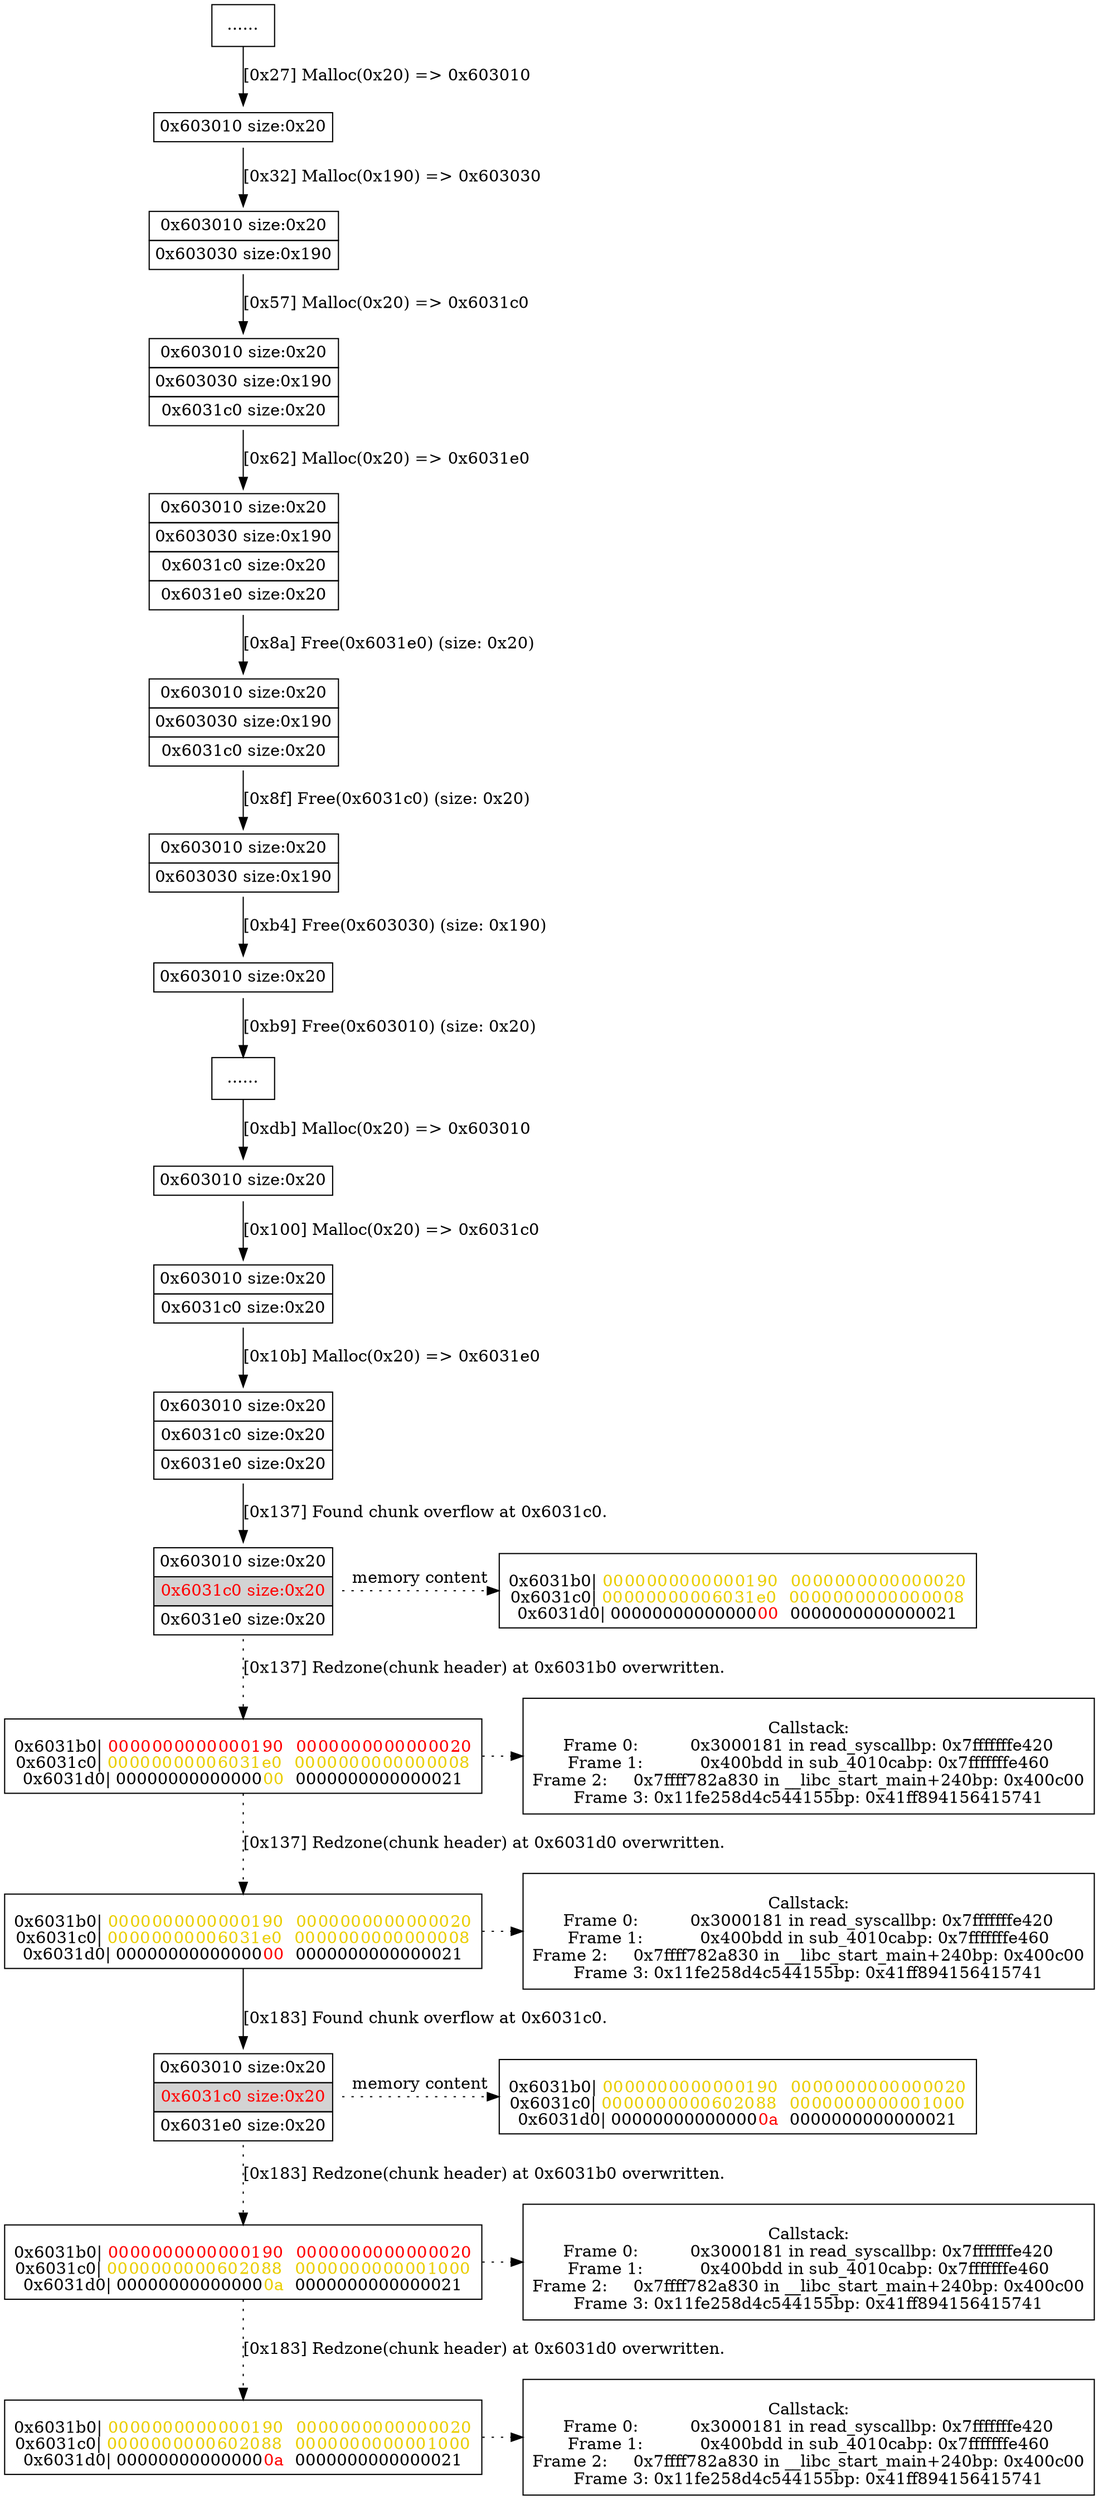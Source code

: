 digraph G {n0[shape=reocord,label="......"]n1[shape=none, label=<<table border="0" cellborder="1" cellspacing="0" cellpadding="4"><tr><td>0x603010 size:0x20</td></tr></table>>]n2[shape=none, label=<<table border="0" cellborder="1" cellspacing="0" cellpadding="4"><tr><td>0x603010 size:0x20</td></tr><tr><td>0x603030 size:0x190</td></tr></table>>]n3[shape=none, label=<<table border="0" cellborder="1" cellspacing="0" cellpadding="4"><tr><td>0x603010 size:0x20</td></tr><tr><td>0x603030 size:0x190</td></tr><tr><td>0x6031c0 size:0x20</td></tr></table>>]n4[shape=none, label=<<table border="0" cellborder="1" cellspacing="0" cellpadding="4"><tr><td>0x603010 size:0x20</td></tr><tr><td>0x603030 size:0x190</td></tr><tr><td>0x6031c0 size:0x20</td></tr><tr><td>0x6031e0 size:0x20</td></tr></table>>]n5[shape=none, label=<<table border="0" cellborder="1" cellspacing="0" cellpadding="4"><tr><td>0x603010 size:0x20</td></tr><tr><td>0x603030 size:0x190</td></tr><tr><td>0x6031c0 size:0x20</td></tr></table>>]n6[shape=none, label=<<table border="0" cellborder="1" cellspacing="0" cellpadding="4"><tr><td>0x603010 size:0x20</td></tr><tr><td>0x603030 size:0x190</td></tr></table>>]n7[shape=none, label=<<table border="0" cellborder="1" cellspacing="0" cellpadding="4"><tr><td>0x603010 size:0x20</td></tr></table>>]n8[shape=record,label="......"]n9[shape=none, label=<<table border="0" cellborder="1" cellspacing="0" cellpadding="4"><tr><td>0x603010 size:0x20</td></tr></table>>]n10[shape=none, label=<<table border="0" cellborder="1" cellspacing="0" cellpadding="4"><tr><td>0x603010 size:0x20</td></tr><tr><td>0x6031c0 size:0x20</td></tr></table>>]n11[shape=none, label=<<table border="0" cellborder="1" cellspacing="0" cellpadding="4"><tr><td>0x603010 size:0x20</td></tr><tr><td>0x6031c0 size:0x20</td></tr><tr><td>0x6031e0 size:0x20</td></tr></table>>]n1212[shape=box,label=<
<br/>0x6031b0| <font color='#EACE00'>00</font><font color='#EACE00'>00</font><font color='#EACE00'>00</font><font color='#EACE00'>00</font><font color='#EACE00'>00</font><font color='#EACE00'>00</font><font color='#EACE00'>01</font><font color='#EACE00'>90</font>  <font color='#EACE00'>00</font><font color='#EACE00'>00</font><font color='#EACE00'>00</font><font color='#EACE00'>00</font><font color='#EACE00'>00</font><font color='#EACE00'>00</font><font color='#EACE00'>00</font><font color='#EACE00'>20</font><br/>0x6031c0| <font color='#EACE00'>00</font><font color='#EACE00'>00</font><font color='#EACE00'>00</font><font color='#EACE00'>00</font><font color='#EACE00'>00</font><font color='#EACE00'>60</font><font color='#EACE00'>31</font><font color='#EACE00'>e0</font>  <font color='#EACE00'>00</font><font color='#EACE00'>00</font><font color='#EACE00'>00</font><font color='#EACE00'>00</font><font color='#EACE00'>00</font><font color='#EACE00'>00</font><font color='#EACE00'>00</font><font color='#EACE00'>08</font><br/>0x6031d0| 00000000000000<font color='red'>00</font>  0000000000000021<br/>>]n12[shape=none, label=<<table border="0" cellborder="1" cellspacing="0" cellpadding="4"><tr><td>0x603010 size:0x20</td></tr><tr><td bgcolor="lightgrey"><font color="red">0x6031c0 size:0x20</font></td></tr><tr><td>0x6031e0 size:0x20</td></tr></table>>]n13[shape=box,label=<
<br/>0x6031b0| <font color='red'>00</font><font color='red'>00</font><font color='red'>00</font><font color='red'>00</font><font color='red'>00</font><font color='red'>00</font><font color='red'>01</font><font color='red'>90</font>  <font color='red'>00</font><font color='red'>00</font><font color='red'>00</font><font color='red'>00</font><font color='red'>00</font><font color='red'>00</font><font color='red'>00</font><font color='red'>20</font><br/>0x6031c0| <font color='#EACE00'>00</font><font color='#EACE00'>00</font><font color='#EACE00'>00</font><font color='#EACE00'>00</font><font color='#EACE00'>00</font><font color='#EACE00'>60</font><font color='#EACE00'>31</font><font color='#EACE00'>e0</font>  <font color='#EACE00'>00</font><font color='#EACE00'>00</font><font color='#EACE00'>00</font><font color='#EACE00'>00</font><font color='#EACE00'>00</font><font color='#EACE00'>00</font><font color='#EACE00'>00</font><font color='#EACE00'>08</font><br/>0x6031d0| 00000000000000<font color='#EACE00'>00</font>  0000000000000021<br/>>]n1313[shape=box,label=<<br/>Callstack:<br/>Frame 0:          0x3000181 in read_syscall	bp: 0x7fffffffe420<br/>Frame 1:           0x400bdd in sub_4010ca	bp: 0x7fffffffe460<br/>Frame 2:     0x7ffff782a830 in __libc_start_main+240	bp: 0x400c00<br/>Frame 3: 0x11fe258d4c544155			bp: 0x41ff894156415741<br/>>]n14[shape=box,label=<
<br/>0x6031b0| <font color='#EACE00'>00</font><font color='#EACE00'>00</font><font color='#EACE00'>00</font><font color='#EACE00'>00</font><font color='#EACE00'>00</font><font color='#EACE00'>00</font><font color='#EACE00'>01</font><font color='#EACE00'>90</font>  <font color='#EACE00'>00</font><font color='#EACE00'>00</font><font color='#EACE00'>00</font><font color='#EACE00'>00</font><font color='#EACE00'>00</font><font color='#EACE00'>00</font><font color='#EACE00'>00</font><font color='#EACE00'>20</font><br/>0x6031c0| <font color='#EACE00'>00</font><font color='#EACE00'>00</font><font color='#EACE00'>00</font><font color='#EACE00'>00</font><font color='#EACE00'>00</font><font color='#EACE00'>60</font><font color='#EACE00'>31</font><font color='#EACE00'>e0</font>  <font color='#EACE00'>00</font><font color='#EACE00'>00</font><font color='#EACE00'>00</font><font color='#EACE00'>00</font><font color='#EACE00'>00</font><font color='#EACE00'>00</font><font color='#EACE00'>00</font><font color='#EACE00'>08</font><br/>0x6031d0| 00000000000000<font color='red'>00</font>  0000000000000021<br/>>]n1414[shape=box,label=<<br/>Callstack:<br/>Frame 0:          0x3000181 in read_syscall	bp: 0x7fffffffe420<br/>Frame 1:           0x400bdd in sub_4010ca	bp: 0x7fffffffe460<br/>Frame 2:     0x7ffff782a830 in __libc_start_main+240	bp: 0x400c00<br/>Frame 3: 0x11fe258d4c544155			bp: 0x41ff894156415741<br/>>]n1515[shape=box,label=<
<br/>0x6031b0| <font color='#EACE00'>00</font><font color='#EACE00'>00</font><font color='#EACE00'>00</font><font color='#EACE00'>00</font><font color='#EACE00'>00</font><font color='#EACE00'>00</font><font color='#EACE00'>01</font><font color='#EACE00'>90</font>  <font color='#EACE00'>00</font><font color='#EACE00'>00</font><font color='#EACE00'>00</font><font color='#EACE00'>00</font><font color='#EACE00'>00</font><font color='#EACE00'>00</font><font color='#EACE00'>00</font><font color='#EACE00'>20</font><br/>0x6031c0| <font color='#EACE00'>00</font><font color='#EACE00'>00</font><font color='#EACE00'>00</font><font color='#EACE00'>00</font><font color='#EACE00'>00</font><font color='#EACE00'>60</font><font color='#EACE00'>20</font><font color='#EACE00'>88</font>  <font color='#EACE00'>00</font><font color='#EACE00'>00</font><font color='#EACE00'>00</font><font color='#EACE00'>00</font><font color='#EACE00'>00</font><font color='#EACE00'>00</font><font color='#EACE00'>10</font><font color='#EACE00'>00</font><br/>0x6031d0| 00000000000000<font color='red'>0a</font>  0000000000000021<br/>>]n15[shape=none, label=<<table border="0" cellborder="1" cellspacing="0" cellpadding="4"><tr><td>0x603010 size:0x20</td></tr><tr><td bgcolor="lightgrey"><font color="red">0x6031c0 size:0x20</font></td></tr><tr><td>0x6031e0 size:0x20</td></tr></table>>]n16[shape=box,label=<
<br/>0x6031b0| <font color='red'>00</font><font color='red'>00</font><font color='red'>00</font><font color='red'>00</font><font color='red'>00</font><font color='red'>00</font><font color='red'>01</font><font color='red'>90</font>  <font color='red'>00</font><font color='red'>00</font><font color='red'>00</font><font color='red'>00</font><font color='red'>00</font><font color='red'>00</font><font color='red'>00</font><font color='red'>20</font><br/>0x6031c0| <font color='#EACE00'>00</font><font color='#EACE00'>00</font><font color='#EACE00'>00</font><font color='#EACE00'>00</font><font color='#EACE00'>00</font><font color='#EACE00'>60</font><font color='#EACE00'>20</font><font color='#EACE00'>88</font>  <font color='#EACE00'>00</font><font color='#EACE00'>00</font><font color='#EACE00'>00</font><font color='#EACE00'>00</font><font color='#EACE00'>00</font><font color='#EACE00'>00</font><font color='#EACE00'>10</font><font color='#EACE00'>00</font><br/>0x6031d0| 00000000000000<font color='#EACE00'>0a</font>  0000000000000021<br/>>]n1616[shape=box,label=<<br/>Callstack:<br/>Frame 0:          0x3000181 in read_syscall	bp: 0x7fffffffe420<br/>Frame 1:           0x400bdd in sub_4010ca	bp: 0x7fffffffe460<br/>Frame 2:     0x7ffff782a830 in __libc_start_main+240	bp: 0x400c00<br/>Frame 3: 0x11fe258d4c544155			bp: 0x41ff894156415741<br/>>]n17[shape=box,label=<
<br/>0x6031b0| <font color='#EACE00'>00</font><font color='#EACE00'>00</font><font color='#EACE00'>00</font><font color='#EACE00'>00</font><font color='#EACE00'>00</font><font color='#EACE00'>00</font><font color='#EACE00'>01</font><font color='#EACE00'>90</font>  <font color='#EACE00'>00</font><font color='#EACE00'>00</font><font color='#EACE00'>00</font><font color='#EACE00'>00</font><font color='#EACE00'>00</font><font color='#EACE00'>00</font><font color='#EACE00'>00</font><font color='#EACE00'>20</font><br/>0x6031c0| <font color='#EACE00'>00</font><font color='#EACE00'>00</font><font color='#EACE00'>00</font><font color='#EACE00'>00</font><font color='#EACE00'>00</font><font color='#EACE00'>60</font><font color='#EACE00'>20</font><font color='#EACE00'>88</font>  <font color='#EACE00'>00</font><font color='#EACE00'>00</font><font color='#EACE00'>00</font><font color='#EACE00'>00</font><font color='#EACE00'>00</font><font color='#EACE00'>00</font><font color='#EACE00'>10</font><font color='#EACE00'>00</font><br/>0x6031d0| 00000000000000<font color='red'>0a</font>  0000000000000021<br/>>]n1717[shape=box,label=<<br/>Callstack:<br/>Frame 0:          0x3000181 in read_syscall	bp: 0x7fffffffe420<br/>Frame 1:           0x400bdd in sub_4010ca	bp: 0x7fffffffe460<br/>Frame 2:     0x7ffff782a830 in __libc_start_main+240	bp: 0x400c00<br/>Frame 3: 0x11fe258d4c544155			bp: 0x41ff894156415741<br/>>]n0->n1[label="[0x27] Malloc(0x20) => 0x603010"]n1->n2[label="[0x32] Malloc(0x190) => 0x603030"]n2->n3[label="[0x57] Malloc(0x20) => 0x6031c0"]n3->n4[label="[0x62] Malloc(0x20) => 0x6031e0"]n4->n5[label="[0x8a] Free(0x6031e0) (size: 0x20)"]n5->n6[label="[0x8f] Free(0x6031c0) (size: 0x20)"]n6->n7[label="[0xb4] Free(0x603030) (size: 0x190)"]n7->n8[label="[0xb9] Free(0x603010) (size: 0x20)"]n8->n9[label="[0xdb] Malloc(0x20) => 0x603010"]n9->n10[label="[0x100] Malloc(0x20) => 0x6031c0"]n10->n11[label="[0x10b] Malloc(0x20) => 0x6031e0"]{rank = same; n12->n1212[style=dotted label="memory content"]}n11->n12[label="[0x137] Found chunk overflow at 0x6031c0."]n12->n13[label="[0x137] Redzone(chunk header) at 0x6031b0 overwritten.",style=dotted]{rank = same; n13->n1313[style=dotted]}n13->n14[label="[0x137] Redzone(chunk header) at 0x6031d0 overwritten.",style=dotted]{rank = same; n14->n1414[style=dotted]}{rank = same; n15->n1515[style=dotted label="memory content"]}n14->n15[label="[0x183] Found chunk overflow at 0x6031c0."]n15->n16[label="[0x183] Redzone(chunk header) at 0x6031b0 overwritten.",style=dotted]{rank = same; n16->n1616[style=dotted]}n16->n17[label="[0x183] Redzone(chunk header) at 0x6031d0 overwritten.",style=dotted]{rank = same; n17->n1717[style=dotted]}}

